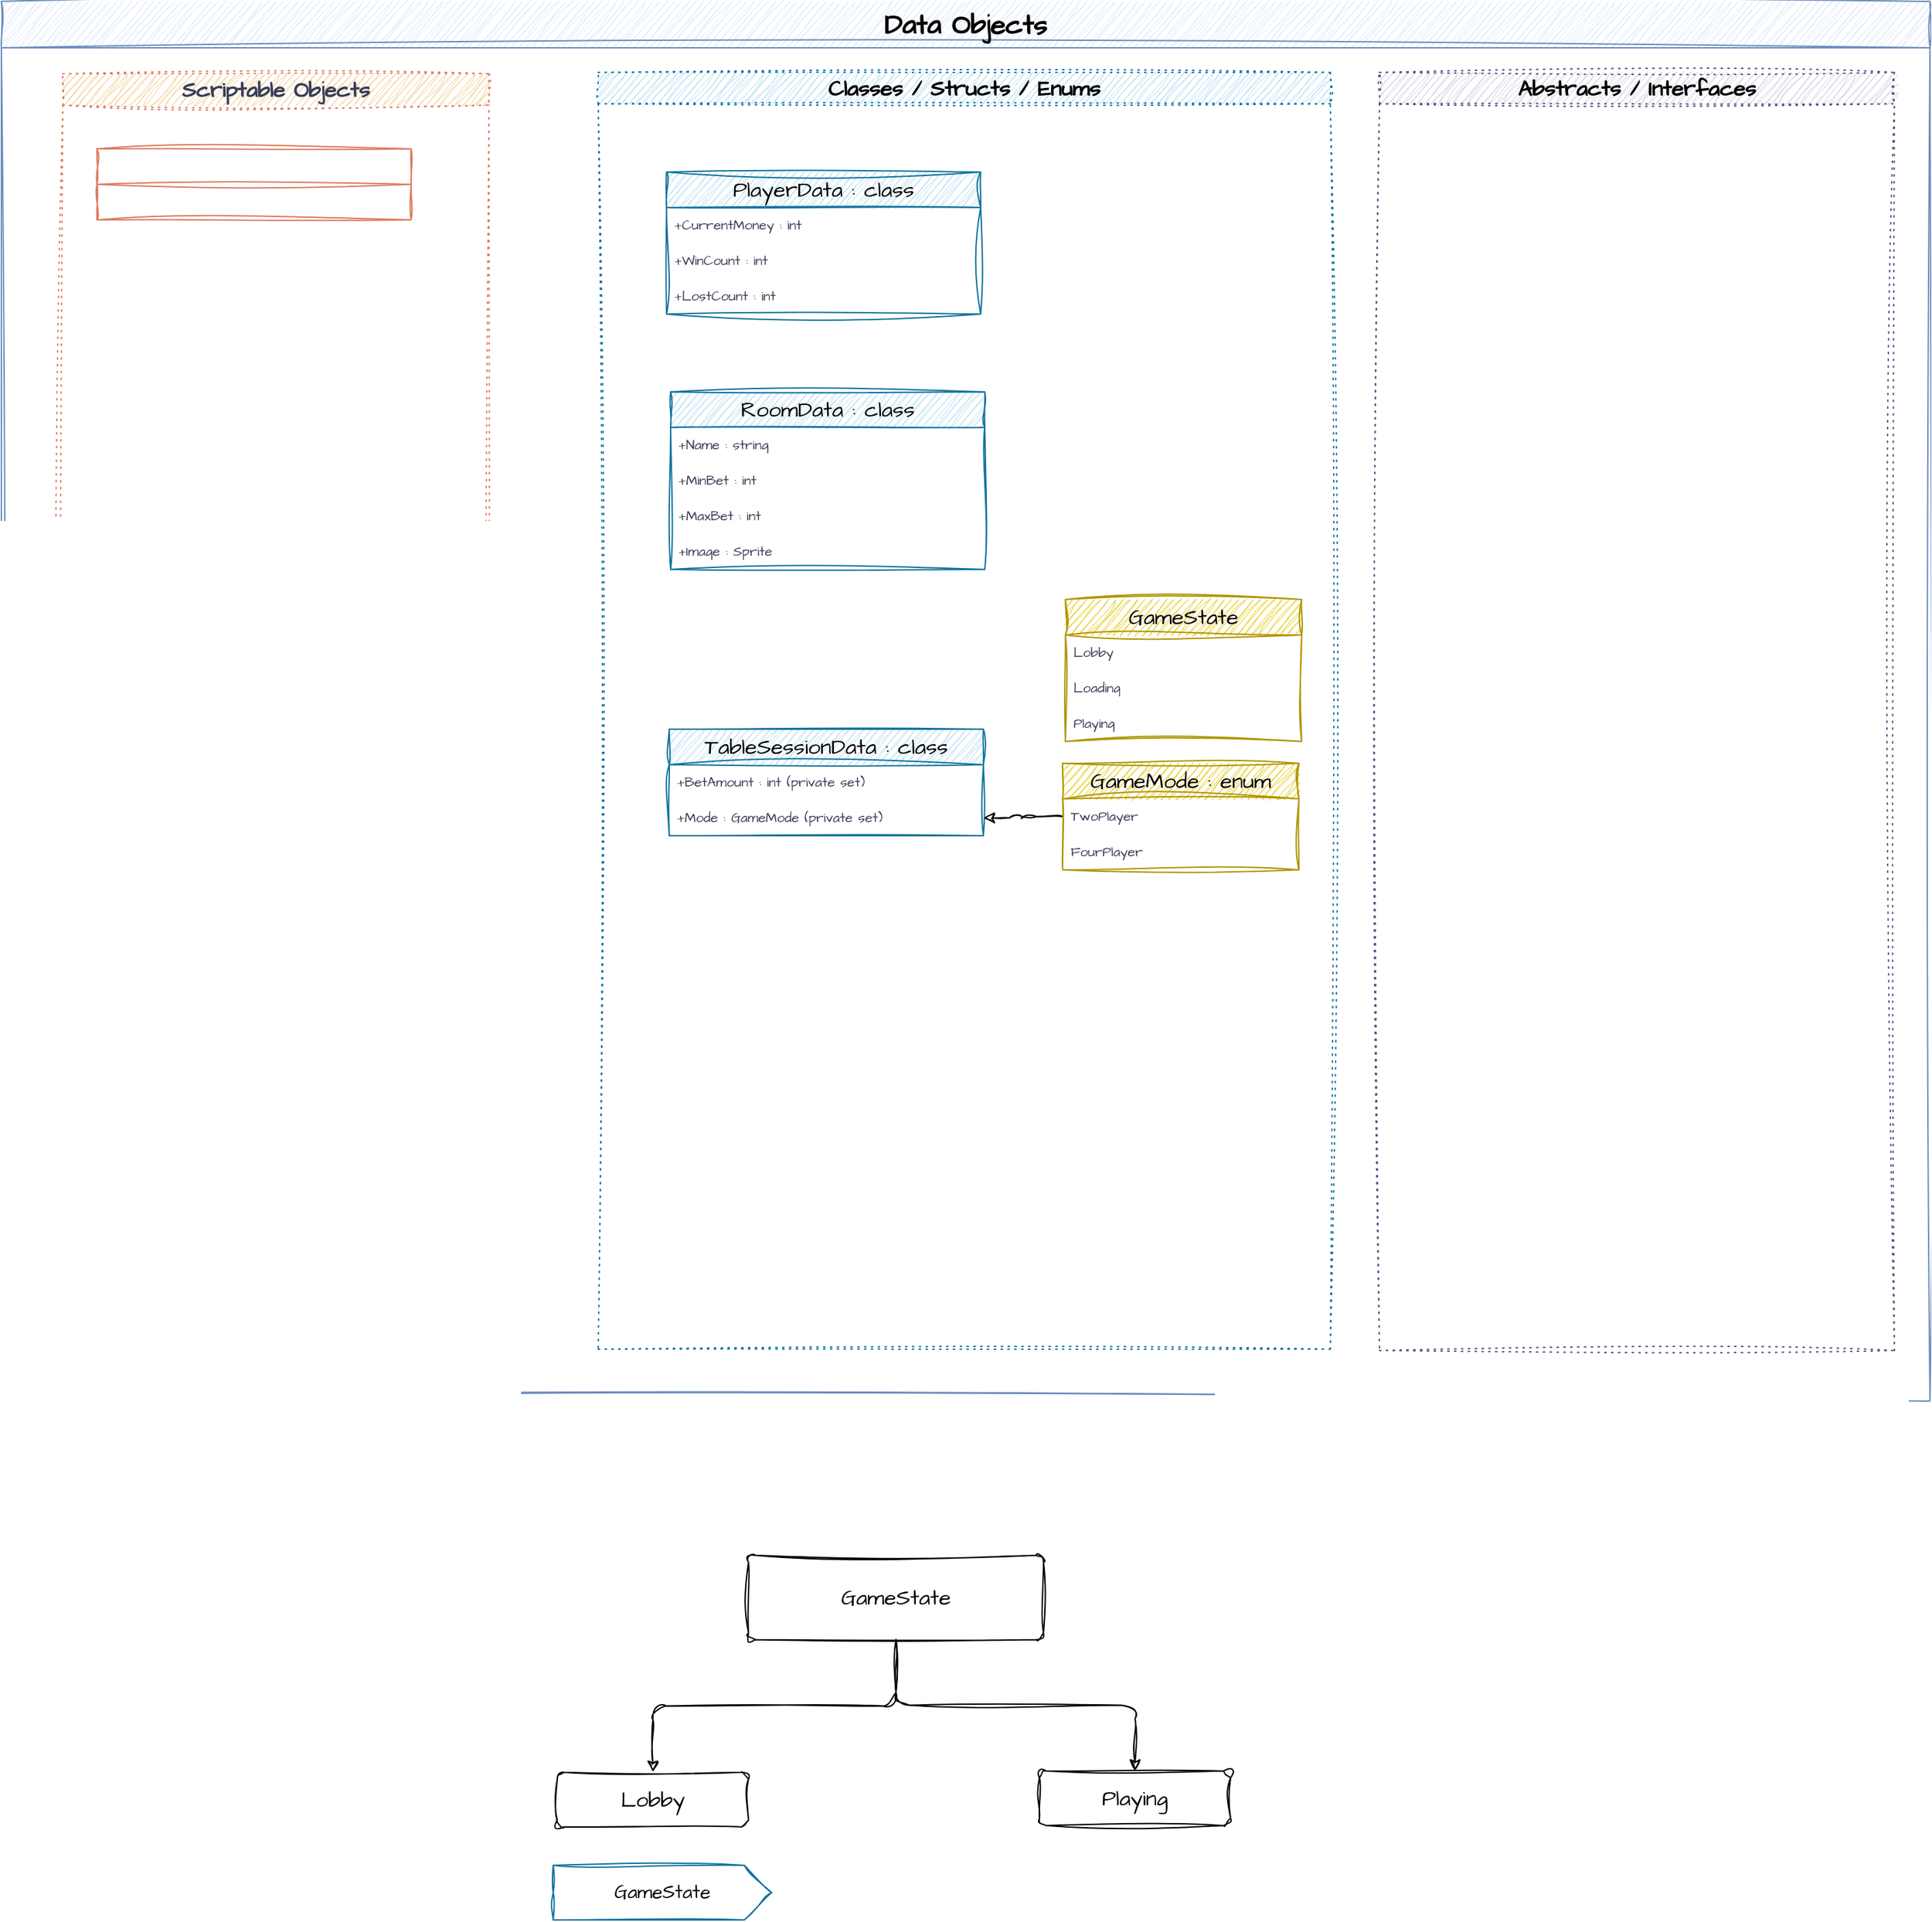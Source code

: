 <mxfile version="26.0.14">
  <diagram id="R2lEEEUBdFMjLlhIrx00" name="Page-1">
    <mxGraphModel dx="1186" dy="687" grid="0" gridSize="10" guides="0" tooltips="1" connect="1" arrows="1" fold="1" page="1" pageScale="1" pageWidth="10000" pageHeight="10000" math="0" shadow="0" extFonts="Permanent Marker^https://fonts.googleapis.com/css?family=Permanent+Marker">
      <root>
        <mxCell id="0" />
        <mxCell id="1" parent="0" />
        <mxCell id="sM5seYUYF9-TsOFURJws-17" value="Data Objects" style="swimlane;whiteSpace=wrap;html=1;sketch=1;hachureGap=4;jiggle=2;curveFitting=1;strokeColor=#6c8ebf;fontFamily=Architects Daughter;fontSource=https%3A%2F%2Ffonts.googleapis.com%2Fcss%3Ffamily%3DArchitects%2BDaughter;fontSize=20;fillColor=#dae8fc;startSize=34;" parent="1" vertex="1">
          <mxGeometry x="149" y="198" width="1412" height="1025" as="geometry" />
        </mxCell>
        <mxCell id="pfoFcTRtM2cgHrAYwK6Y-29" value="Scriptable Objects" style="swimlane;whiteSpace=wrap;html=1;sketch=1;hachureGap=4;jiggle=2;curveFitting=1;strokeColor=#E07A5F;fontFamily=Architects Daughter;fontSource=https%3A%2F%2Ffonts.googleapis.com%2Fcss%3Ffamily%3DArchitects%2BDaughter;fontSize=16;fontColor=#393C56;fillColor=#F2CC8F;labelBackgroundColor=none;dashed=1;dashPattern=1 4;" parent="sM5seYUYF9-TsOFURJws-17" vertex="1">
          <mxGeometry x="45" y="53" width="312" height="938" as="geometry" />
        </mxCell>
        <mxCell id="o8G2fhGUsHrwVTccI_8I-12" value="&lt;div&gt;&lt;br&gt;&lt;/div&gt;" style="swimlane;fontStyle=0;childLayout=stackLayout;horizontal=1;startSize=26;fillColor=none;horizontalStack=0;resizeParent=1;resizeParentMax=0;resizeLast=0;collapsible=1;marginBottom=0;whiteSpace=wrap;html=1;sketch=1;hachureGap=4;jiggle=2;curveFitting=1;fontFamily=Architects Daughter;fontSource=https%3A%2F%2Ffonts.googleapis.com%2Fcss%3Ffamily%3DArchitects%2BDaughter;fontSize=16;labelBackgroundColor=none;strokeColor=#E07A5F;fontColor=#393C56;" parent="pfoFcTRtM2cgHrAYwK6Y-29" vertex="1">
          <mxGeometry x="25" y="55" width="230" height="52" as="geometry" />
        </mxCell>
        <mxCell id="6UFjZa_Qjo73gYVkkpTL-10" value="Abstracts / Interfaces" style="swimlane;whiteSpace=wrap;html=1;sketch=1;hachureGap=4;jiggle=2;curveFitting=1;fontFamily=Architects Daughter;fontSource=https%3A%2F%2Ffonts.googleapis.com%2Fcss%3Ffamily%3DArchitects%2BDaughter;fontSize=16;fillColor=#d0cee2;labelBackgroundColor=none;dashed=1;dashPattern=1 4;strokeColor=#56517e;" parent="sM5seYUYF9-TsOFURJws-17" vertex="1">
          <mxGeometry x="1009" y="52" width="377" height="936" as="geometry" />
        </mxCell>
        <mxCell id="pfoFcTRtM2cgHrAYwK6Y-30" value="Classes / Structs / Enums" style="swimlane;whiteSpace=wrap;html=1;sketch=1;hachureGap=4;jiggle=2;curveFitting=1;strokeColor=#10739e;fontFamily=Architects Daughter;fontSource=https%3A%2F%2Ffonts.googleapis.com%2Fcss%3Ffamily%3DArchitects%2BDaughter;fontSize=16;fillColor=#b1ddf0;labelBackgroundColor=none;dashed=1;dashPattern=1 4;movable=1;resizable=1;rotatable=1;deletable=1;editable=1;locked=0;connectable=1;container=0;" parent="sM5seYUYF9-TsOFURJws-17" vertex="1">
          <mxGeometry x="437" y="52" width="536" height="935" as="geometry" />
        </mxCell>
        <mxCell id="3UUSTof9eVxpqbUtaNMC-11" value="GameState" style="swimlane;fontStyle=0;childLayout=stackLayout;horizontal=1;startSize=26;horizontalStack=0;resizeParent=1;resizeParentMax=0;resizeLast=0;collapsible=1;marginBottom=0;whiteSpace=wrap;html=1;sketch=1;hachureGap=4;jiggle=2;curveFitting=1;fontFamily=Architects Daughter;fontSource=https%3A%2F%2Ffonts.googleapis.com%2Fcss%3Ffamily%3DArchitects%2BDaughter;fontSize=16;labelBackgroundColor=none;fillColor=#e3c800;fontColor=#000000;strokeColor=#B09500;" vertex="1" parent="pfoFcTRtM2cgHrAYwK6Y-30">
          <mxGeometry x="342" y="386" width="173" height="104" as="geometry" />
        </mxCell>
        <mxCell id="3UUSTof9eVxpqbUtaNMC-12" value="Lobby" style="text;strokeColor=none;fillColor=none;align=left;verticalAlign=top;spacingLeft=4;spacingRight=4;overflow=hidden;rotatable=0;points=[[0,0.5],[1,0.5]];portConstraint=eastwest;whiteSpace=wrap;html=1;fontSize=10;fontFamily=Architects Daughter;labelBackgroundColor=none;fontColor=#393C56;sketch=1;curveFitting=1;jiggle=2;" vertex="1" parent="3UUSTof9eVxpqbUtaNMC-11">
          <mxGeometry y="26" width="173" height="26" as="geometry" />
        </mxCell>
        <mxCell id="3UUSTof9eVxpqbUtaNMC-14" value="Loading" style="text;strokeColor=none;fillColor=none;align=left;verticalAlign=top;spacingLeft=4;spacingRight=4;overflow=hidden;rotatable=0;points=[[0,0.5],[1,0.5]];portConstraint=eastwest;whiteSpace=wrap;html=1;fontSize=10;fontFamily=Architects Daughter;labelBackgroundColor=none;fontColor=#393C56;sketch=1;curveFitting=1;jiggle=2;" vertex="1" parent="3UUSTof9eVxpqbUtaNMC-11">
          <mxGeometry y="52" width="173" height="26" as="geometry" />
        </mxCell>
        <mxCell id="3UUSTof9eVxpqbUtaNMC-13" value="Playing" style="text;strokeColor=none;fillColor=none;align=left;verticalAlign=top;spacingLeft=4;spacingRight=4;overflow=hidden;rotatable=0;points=[[0,0.5],[1,0.5]];portConstraint=eastwest;whiteSpace=wrap;html=1;fontSize=10;fontFamily=Architects Daughter;labelBackgroundColor=none;fontColor=#393C56;sketch=1;curveFitting=1;jiggle=2;" vertex="1" parent="3UUSTof9eVxpqbUtaNMC-11">
          <mxGeometry y="78" width="173" height="26" as="geometry" />
        </mxCell>
        <mxCell id="o8G2fhGUsHrwVTccI_8I-22" value="PlayerData : class" style="swimlane;fontStyle=0;childLayout=stackLayout;horizontal=1;startSize=26;horizontalStack=0;resizeParent=1;resizeParentMax=0;resizeLast=0;collapsible=1;marginBottom=0;whiteSpace=wrap;html=1;sketch=1;hachureGap=4;jiggle=2;curveFitting=1;fontFamily=Architects Daughter;fontSource=https%3A%2F%2Ffonts.googleapis.com%2Fcss%3Ffamily%3DArchitects%2BDaughter;fontSize=16;labelBackgroundColor=none;fillColor=#b1ddf0;strokeColor=#10739e;" parent="sM5seYUYF9-TsOFURJws-17" vertex="1">
          <mxGeometry x="487" y="125" width="230" height="104" as="geometry" />
        </mxCell>
        <mxCell id="o8G2fhGUsHrwVTccI_8I-23" value="+CurrentMoney : int" style="text;strokeColor=none;fillColor=none;align=left;verticalAlign=top;spacingLeft=4;spacingRight=4;overflow=hidden;rotatable=0;points=[[0,0.5],[1,0.5]];portConstraint=eastwest;whiteSpace=wrap;html=1;fontSize=10;fontFamily=Architects Daughter;labelBackgroundColor=none;fontColor=#393C56;sketch=1;curveFitting=1;jiggle=2;" parent="o8G2fhGUsHrwVTccI_8I-22" vertex="1">
          <mxGeometry y="26" width="230" height="26" as="geometry" />
        </mxCell>
        <mxCell id="o8G2fhGUsHrwVTccI_8I-24" value="+WinCount : int" style="text;strokeColor=none;fillColor=none;align=left;verticalAlign=top;spacingLeft=4;spacingRight=4;overflow=hidden;rotatable=0;points=[[0,0.5],[1,0.5]];portConstraint=eastwest;whiteSpace=wrap;html=1;fontSize=10;fontFamily=Architects Daughter;labelBackgroundColor=none;fontColor=#393C56;sketch=1;curveFitting=1;jiggle=2;" parent="o8G2fhGUsHrwVTccI_8I-22" vertex="1">
          <mxGeometry y="52" width="230" height="26" as="geometry" />
        </mxCell>
        <mxCell id="fnVRuLAe4SJystARj5R5-4" value="+LostCount : int" style="text;strokeColor=none;fillColor=none;align=left;verticalAlign=top;spacingLeft=4;spacingRight=4;overflow=hidden;rotatable=0;points=[[0,0.5],[1,0.5]];portConstraint=eastwest;whiteSpace=wrap;html=1;fontSize=10;fontFamily=Architects Daughter;labelBackgroundColor=none;fontColor=#393C56;sketch=1;curveFitting=1;jiggle=2;" parent="o8G2fhGUsHrwVTccI_8I-22" vertex="1">
          <mxGeometry y="78" width="230" height="26" as="geometry" />
        </mxCell>
        <mxCell id="o8G2fhGUsHrwVTccI_8I-30" style="edgeStyle=orthogonalEdgeStyle;rounded=0;sketch=1;hachureGap=4;jiggle=2;curveFitting=1;orthogonalLoop=1;jettySize=auto;html=1;exitX=1;exitY=0.5;exitDx=0;exitDy=0;fontFamily=Architects Daughter;fontSource=https%3A%2F%2Ffonts.googleapis.com%2Fcss%3Ffamily%3DArchitects%2BDaughter;fontSize=16;entryX=0.522;entryY=-0.023;entryDx=0;entryDy=0;entryPerimeter=0;labelBackgroundColor=none;strokeColor=none;fontColor=default;" parent="sM5seYUYF9-TsOFURJws-17" source="o8G2fhGUsHrwVTccI_8I-24" edge="1">
          <mxGeometry relative="1" as="geometry">
            <mxPoint x="512.06" y="326.804" as="targetPoint" />
          </mxGeometry>
        </mxCell>
        <mxCell id="fnVRuLAe4SJystARj5R5-5" value="RoomData&amp;nbsp;: class" style="swimlane;fontStyle=0;childLayout=stackLayout;horizontal=1;startSize=26;horizontalStack=0;resizeParent=1;resizeParentMax=0;resizeLast=0;collapsible=1;marginBottom=0;whiteSpace=wrap;html=1;sketch=1;hachureGap=4;jiggle=2;curveFitting=1;fontFamily=Architects Daughter;fontSource=https%3A%2F%2Ffonts.googleapis.com%2Fcss%3Ffamily%3DArchitects%2BDaughter;fontSize=16;labelBackgroundColor=none;fillColor=#b1ddf0;strokeColor=#10739e;" parent="sM5seYUYF9-TsOFURJws-17" vertex="1">
          <mxGeometry x="490" y="286" width="230" height="130" as="geometry" />
        </mxCell>
        <mxCell id="fnVRuLAe4SJystARj5R5-6" value="+Name : string&lt;span style=&quot;white-space: pre;&quot;&gt;&#x9;&lt;/span&gt;" style="text;strokeColor=none;fillColor=none;align=left;verticalAlign=top;spacingLeft=4;spacingRight=4;overflow=hidden;rotatable=0;points=[[0,0.5],[1,0.5]];portConstraint=eastwest;whiteSpace=wrap;html=1;fontSize=10;fontFamily=Architects Daughter;labelBackgroundColor=none;fontColor=#393C56;sketch=1;curveFitting=1;jiggle=2;" parent="fnVRuLAe4SJystARj5R5-5" vertex="1">
          <mxGeometry y="26" width="230" height="26" as="geometry" />
        </mxCell>
        <mxCell id="fnVRuLAe4SJystARj5R5-7" value="+MinBet : int" style="text;strokeColor=none;fillColor=none;align=left;verticalAlign=top;spacingLeft=4;spacingRight=4;overflow=hidden;rotatable=0;points=[[0,0.5],[1,0.5]];portConstraint=eastwest;whiteSpace=wrap;html=1;fontSize=10;fontFamily=Architects Daughter;labelBackgroundColor=none;fontColor=#393C56;sketch=1;curveFitting=1;jiggle=2;" parent="fnVRuLAe4SJystARj5R5-5" vertex="1">
          <mxGeometry y="52" width="230" height="26" as="geometry" />
        </mxCell>
        <mxCell id="fnVRuLAe4SJystARj5R5-8" value="+MaxBet : int" style="text;strokeColor=none;fillColor=none;align=left;verticalAlign=top;spacingLeft=4;spacingRight=4;overflow=hidden;rotatable=0;points=[[0,0.5],[1,0.5]];portConstraint=eastwest;whiteSpace=wrap;html=1;fontSize=10;fontFamily=Architects Daughter;labelBackgroundColor=none;fontColor=#393C56;sketch=1;curveFitting=1;jiggle=2;" parent="fnVRuLAe4SJystARj5R5-5" vertex="1">
          <mxGeometry y="78" width="230" height="26" as="geometry" />
        </mxCell>
        <mxCell id="fnVRuLAe4SJystARj5R5-9" value="+Image : Sprite" style="text;strokeColor=none;fillColor=none;align=left;verticalAlign=top;spacingLeft=4;spacingRight=4;overflow=hidden;rotatable=0;points=[[0,0.5],[1,0.5]];portConstraint=eastwest;whiteSpace=wrap;html=1;fontSize=10;fontFamily=Architects Daughter;labelBackgroundColor=none;fontColor=#393C56;sketch=1;curveFitting=1;jiggle=2;" parent="fnVRuLAe4SJystARj5R5-5" vertex="1">
          <mxGeometry y="104" width="230" height="26" as="geometry" />
        </mxCell>
        <mxCell id="fnVRuLAe4SJystARj5R5-10" value="TableSessionData&amp;nbsp;: class" style="swimlane;fontStyle=0;childLayout=stackLayout;horizontal=1;startSize=26;horizontalStack=0;resizeParent=1;resizeParentMax=0;resizeLast=0;collapsible=1;marginBottom=0;whiteSpace=wrap;html=1;sketch=1;hachureGap=4;jiggle=2;curveFitting=1;fontFamily=Architects Daughter;fontSource=https%3A%2F%2Ffonts.googleapis.com%2Fcss%3Ffamily%3DArchitects%2BDaughter;fontSize=16;labelBackgroundColor=none;fillColor=#b1ddf0;strokeColor=#10739e;" parent="sM5seYUYF9-TsOFURJws-17" vertex="1">
          <mxGeometry x="489" y="533" width="230" height="78" as="geometry" />
        </mxCell>
        <mxCell id="fnVRuLAe4SJystARj5R5-11" value="+BetAmount : int (private set)" style="text;strokeColor=none;fillColor=none;align=left;verticalAlign=top;spacingLeft=4;spacingRight=4;overflow=hidden;rotatable=0;points=[[0,0.5],[1,0.5]];portConstraint=eastwest;whiteSpace=wrap;html=1;fontSize=10;fontFamily=Architects Daughter;labelBackgroundColor=none;fontColor=#393C56;sketch=1;curveFitting=1;jiggle=2;" parent="fnVRuLAe4SJystARj5R5-10" vertex="1">
          <mxGeometry y="26" width="230" height="26" as="geometry" />
        </mxCell>
        <mxCell id="fnVRuLAe4SJystARj5R5-12" value="+Mode : GameMode (private set)" style="text;strokeColor=none;fillColor=none;align=left;verticalAlign=top;spacingLeft=4;spacingRight=4;overflow=hidden;rotatable=0;points=[[0,0.5],[1,0.5]];portConstraint=eastwest;whiteSpace=wrap;html=1;fontSize=10;fontFamily=Architects Daughter;labelBackgroundColor=none;fontColor=#393C56;sketch=1;curveFitting=1;jiggle=2;" parent="fnVRuLAe4SJystARj5R5-10" vertex="1">
          <mxGeometry y="52" width="230" height="26" as="geometry" />
        </mxCell>
        <mxCell id="fnVRuLAe4SJystARj5R5-18" style="edgeStyle=orthogonalEdgeStyle;rounded=1;orthogonalLoop=1;jettySize=auto;html=1;curved=0;sketch=1;curveFitting=1;jiggle=2;" parent="sM5seYUYF9-TsOFURJws-17" source="fnVRuLAe4SJystARj5R5-15" target="fnVRuLAe4SJystARj5R5-12" edge="1">
          <mxGeometry relative="1" as="geometry" />
        </mxCell>
        <mxCell id="fnVRuLAe4SJystARj5R5-15" value="GameMode : enum" style="swimlane;fontStyle=0;childLayout=stackLayout;horizontal=1;startSize=26;horizontalStack=0;resizeParent=1;resizeParentMax=0;resizeLast=0;collapsible=1;marginBottom=0;whiteSpace=wrap;html=1;sketch=1;hachureGap=4;jiggle=2;curveFitting=1;fontFamily=Architects Daughter;fontSource=https%3A%2F%2Ffonts.googleapis.com%2Fcss%3Ffamily%3DArchitects%2BDaughter;fontSize=16;labelBackgroundColor=none;fillColor=#e3c800;fontColor=#000000;strokeColor=#B09500;" parent="sM5seYUYF9-TsOFURJws-17" vertex="1">
          <mxGeometry x="777" y="558" width="173" height="78" as="geometry" />
        </mxCell>
        <mxCell id="fnVRuLAe4SJystARj5R5-16" value="TwoPlayer" style="text;strokeColor=none;fillColor=none;align=left;verticalAlign=top;spacingLeft=4;spacingRight=4;overflow=hidden;rotatable=0;points=[[0,0.5],[1,0.5]];portConstraint=eastwest;whiteSpace=wrap;html=1;fontSize=10;fontFamily=Architects Daughter;labelBackgroundColor=none;fontColor=#393C56;sketch=1;curveFitting=1;jiggle=2;" parent="fnVRuLAe4SJystARj5R5-15" vertex="1">
          <mxGeometry y="26" width="173" height="26" as="geometry" />
        </mxCell>
        <mxCell id="fnVRuLAe4SJystARj5R5-17" value="FourPlayer" style="text;strokeColor=none;fillColor=none;align=left;verticalAlign=top;spacingLeft=4;spacingRight=4;overflow=hidden;rotatable=0;points=[[0,0.5],[1,0.5]];portConstraint=eastwest;whiteSpace=wrap;html=1;fontSize=10;fontFamily=Architects Daughter;labelBackgroundColor=none;fontColor=#393C56;sketch=1;curveFitting=1;jiggle=2;" parent="fnVRuLAe4SJystARj5R5-15" vertex="1">
          <mxGeometry y="52" width="173" height="26" as="geometry" />
        </mxCell>
        <mxCell id="3UUSTof9eVxpqbUtaNMC-4" style="edgeStyle=orthogonalEdgeStyle;shape=connector;curved=0;rounded=1;sketch=1;jiggle=2;curveFitting=1;orthogonalLoop=1;jettySize=auto;html=1;exitX=0.5;exitY=1;exitDx=0;exitDy=0;strokeColor=default;align=center;verticalAlign=middle;fontFamily=Architects Daughter;fontSource=https%3A%2F%2Ffonts.googleapis.com%2Fcss%3Ffamily%3DArchitects%2BDaughter;fontSize=16;fontColor=default;fontStyle=0;labelBackgroundColor=none;endArrow=classic;entryX=0.5;entryY=0;entryDx=0;entryDy=0;" edge="1" parent="1" source="3UUSTof9eVxpqbUtaNMC-2" target="3UUSTof9eVxpqbUtaNMC-6">
          <mxGeometry relative="1" as="geometry">
            <mxPoint x="631.596" y="1489.298" as="targetPoint" />
          </mxGeometry>
        </mxCell>
        <mxCell id="3UUSTof9eVxpqbUtaNMC-8" style="edgeStyle=orthogonalEdgeStyle;shape=connector;curved=0;rounded=1;sketch=1;jiggle=2;curveFitting=1;orthogonalLoop=1;jettySize=auto;html=1;exitX=0.5;exitY=1;exitDx=0;exitDy=0;entryX=0.5;entryY=0;entryDx=0;entryDy=0;strokeColor=default;align=center;verticalAlign=middle;fontFamily=Architects Daughter;fontSource=https%3A%2F%2Ffonts.googleapis.com%2Fcss%3Ffamily%3DArchitects%2BDaughter;fontSize=16;fontColor=default;fontStyle=0;labelBackgroundColor=none;endArrow=classic;" edge="1" parent="1" source="3UUSTof9eVxpqbUtaNMC-2" target="3UUSTof9eVxpqbUtaNMC-7">
          <mxGeometry relative="1" as="geometry" />
        </mxCell>
        <mxCell id="3UUSTof9eVxpqbUtaNMC-2" value="GameState" style="html=1;align=center;verticalAlign=middle;rounded=1;absoluteArcSize=1;arcSize=10;dashed=0;whiteSpace=wrap;fontFamily=Architects Daughter;fontSize=16;labelBackgroundColor=none;sketch=1;curveFitting=1;jiggle=2;hachureGap=4;fontSource=https%3A%2F%2Ffonts.googleapis.com%2Fcss%3Ffamily%3DArchitects%2BDaughter;fontStyle=0;" vertex="1" parent="1">
          <mxGeometry x="696" y="1336" width="216" height="61.71" as="geometry" />
        </mxCell>
        <mxCell id="3UUSTof9eVxpqbUtaNMC-6" value="Lobby" style="html=1;align=center;verticalAlign=middle;rounded=1;absoluteArcSize=1;arcSize=10;dashed=0;whiteSpace=wrap;fontFamily=Architects Daughter;fontSize=16;labelBackgroundColor=none;sketch=1;curveFitting=1;jiggle=2;hachureGap=4;fontSource=https%3A%2F%2Ffonts.googleapis.com%2Fcss%3Ffamily%3DArchitects%2BDaughter;fontStyle=0;" vertex="1" parent="1">
          <mxGeometry x="556" y="1494.86" width="140" height="40" as="geometry" />
        </mxCell>
        <mxCell id="3UUSTof9eVxpqbUtaNMC-7" value="Playing" style="html=1;align=center;verticalAlign=middle;rounded=1;absoluteArcSize=1;arcSize=10;dashed=0;whiteSpace=wrap;fontFamily=Architects Daughter;fontSize=16;labelBackgroundColor=none;sketch=1;curveFitting=1;jiggle=2;hachureGap=4;fontSource=https%3A%2F%2Ffonts.googleapis.com%2Fcss%3Ffamily%3DArchitects%2BDaughter;fontStyle=0;" vertex="1" parent="1">
          <mxGeometry x="909" y="1493.86" width="140" height="40" as="geometry" />
        </mxCell>
        <mxCell id="3UUSTof9eVxpqbUtaNMC-9" value="GameState" style="html=1;shape=mxgraph.infographic.ribbonSimple;notch1=0;notch2=20;align=center;verticalAlign=middle;fontSize=14;fontStyle=0;fillColor=#FFFFFF;whiteSpace=wrap;sketch=1;hachureGap=4;jiggle=2;curveFitting=1;strokeColor=#10739e;fontFamily=Architects Daughter;fontSource=https%3A%2F%2Ffonts.googleapis.com%2Fcss%3Ffamily%3DArchitects%2BDaughter;fontColor=default;labelBackgroundColor=none;" vertex="1" parent="1">
          <mxGeometry x="553" y="1563.0" width="160" height="40" as="geometry" />
        </mxCell>
      </root>
    </mxGraphModel>
  </diagram>
</mxfile>
